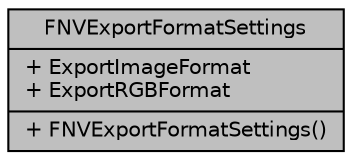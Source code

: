 digraph "FNVExportFormatSettings"
{
  edge [fontname="Helvetica",fontsize="10",labelfontname="Helvetica",labelfontsize="10"];
  node [fontname="Helvetica",fontsize="10",shape=record];
  Node1 [label="{FNVExportFormatSettings\n|+ ExportImageFormat\l+ ExportRGBFormat\l|+ FNVExportFormatSettings()\l}",height=0.2,width=0.4,color="black", fillcolor="grey75", style="filled", fontcolor="black"];
}
